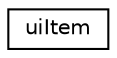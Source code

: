 digraph G
{
  edge [fontname="Helvetica",fontsize="10",labelfontname="Helvetica",labelfontsize="10"];
  node [fontname="Helvetica",fontsize="10",shape=record];
  rankdir=LR;
  Node1 [label="uiItem",height=0.2,width=0.4,color="black", fillcolor="white", style="filled",URL="$d8/d60/structuiItem.html"];
}
